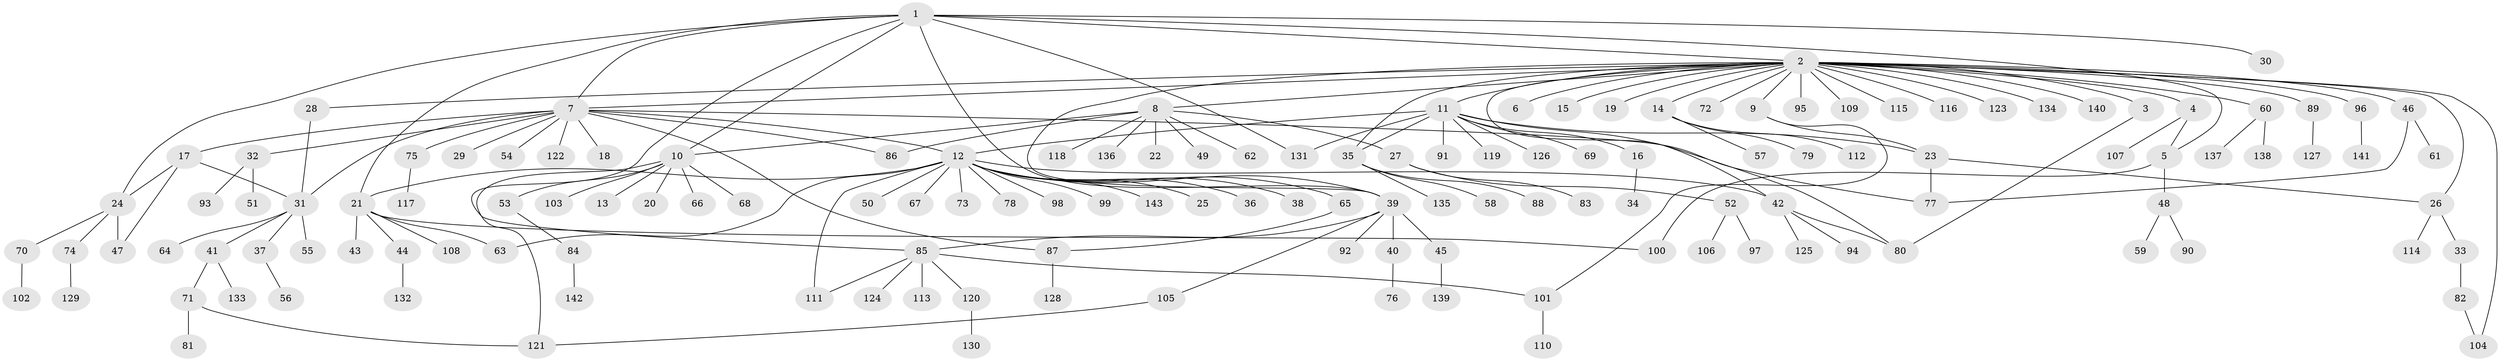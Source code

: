 // coarse degree distribution, {10: 0.01, 33: 0.01, 1: 0.66, 3: 0.11, 4: 0.02, 14: 0.01, 9: 0.02, 16: 0.01, 2: 0.11, 5: 0.02, 7: 0.02}
// Generated by graph-tools (version 1.1) at 2025/18/03/04/25 18:18:20]
// undirected, 143 vertices, 172 edges
graph export_dot {
graph [start="1"]
  node [color=gray90,style=filled];
  1;
  2;
  3;
  4;
  5;
  6;
  7;
  8;
  9;
  10;
  11;
  12;
  13;
  14;
  15;
  16;
  17;
  18;
  19;
  20;
  21;
  22;
  23;
  24;
  25;
  26;
  27;
  28;
  29;
  30;
  31;
  32;
  33;
  34;
  35;
  36;
  37;
  38;
  39;
  40;
  41;
  42;
  43;
  44;
  45;
  46;
  47;
  48;
  49;
  50;
  51;
  52;
  53;
  54;
  55;
  56;
  57;
  58;
  59;
  60;
  61;
  62;
  63;
  64;
  65;
  66;
  67;
  68;
  69;
  70;
  71;
  72;
  73;
  74;
  75;
  76;
  77;
  78;
  79;
  80;
  81;
  82;
  83;
  84;
  85;
  86;
  87;
  88;
  89;
  90;
  91;
  92;
  93;
  94;
  95;
  96;
  97;
  98;
  99;
  100;
  101;
  102;
  103;
  104;
  105;
  106;
  107;
  108;
  109;
  110;
  111;
  112;
  113;
  114;
  115;
  116;
  117;
  118;
  119;
  120;
  121;
  122;
  123;
  124;
  125;
  126;
  127;
  128;
  129;
  130;
  131;
  132;
  133;
  134;
  135;
  136;
  137;
  138;
  139;
  140;
  141;
  142;
  143;
  1 -- 2;
  1 -- 5;
  1 -- 7;
  1 -- 10;
  1 -- 21;
  1 -- 24;
  1 -- 30;
  1 -- 39;
  1 -- 85;
  1 -- 131;
  2 -- 3;
  2 -- 4;
  2 -- 6;
  2 -- 7;
  2 -- 8;
  2 -- 9;
  2 -- 11;
  2 -- 14;
  2 -- 15;
  2 -- 19;
  2 -- 26;
  2 -- 28;
  2 -- 35;
  2 -- 39;
  2 -- 42;
  2 -- 46;
  2 -- 60;
  2 -- 72;
  2 -- 89;
  2 -- 95;
  2 -- 96;
  2 -- 104;
  2 -- 109;
  2 -- 115;
  2 -- 116;
  2 -- 123;
  2 -- 134;
  2 -- 140;
  3 -- 80;
  4 -- 5;
  4 -- 107;
  5 -- 48;
  5 -- 100;
  7 -- 12;
  7 -- 17;
  7 -- 18;
  7 -- 29;
  7 -- 31;
  7 -- 32;
  7 -- 54;
  7 -- 75;
  7 -- 77;
  7 -- 86;
  7 -- 87;
  7 -- 122;
  8 -- 10;
  8 -- 22;
  8 -- 27;
  8 -- 49;
  8 -- 62;
  8 -- 86;
  8 -- 118;
  8 -- 136;
  9 -- 23;
  9 -- 101;
  10 -- 13;
  10 -- 20;
  10 -- 53;
  10 -- 66;
  10 -- 68;
  10 -- 103;
  10 -- 121;
  11 -- 12;
  11 -- 16;
  11 -- 23;
  11 -- 35;
  11 -- 69;
  11 -- 80;
  11 -- 91;
  11 -- 119;
  11 -- 126;
  11 -- 131;
  12 -- 21;
  12 -- 25;
  12 -- 36;
  12 -- 38;
  12 -- 39;
  12 -- 42;
  12 -- 50;
  12 -- 63;
  12 -- 65;
  12 -- 67;
  12 -- 73;
  12 -- 78;
  12 -- 98;
  12 -- 99;
  12 -- 111;
  12 -- 143;
  14 -- 57;
  14 -- 79;
  14 -- 112;
  16 -- 34;
  17 -- 24;
  17 -- 31;
  17 -- 47;
  21 -- 43;
  21 -- 44;
  21 -- 63;
  21 -- 100;
  21 -- 108;
  23 -- 26;
  23 -- 77;
  24 -- 47;
  24 -- 70;
  24 -- 74;
  26 -- 33;
  26 -- 114;
  27 -- 52;
  27 -- 83;
  28 -- 31;
  31 -- 37;
  31 -- 41;
  31 -- 55;
  31 -- 64;
  32 -- 51;
  32 -- 93;
  33 -- 82;
  35 -- 58;
  35 -- 88;
  35 -- 135;
  37 -- 56;
  39 -- 40;
  39 -- 45;
  39 -- 85;
  39 -- 92;
  39 -- 105;
  40 -- 76;
  41 -- 71;
  41 -- 133;
  42 -- 80;
  42 -- 94;
  42 -- 125;
  44 -- 132;
  45 -- 139;
  46 -- 61;
  46 -- 77;
  48 -- 59;
  48 -- 90;
  52 -- 97;
  52 -- 106;
  53 -- 84;
  60 -- 137;
  60 -- 138;
  65 -- 87;
  70 -- 102;
  71 -- 81;
  71 -- 121;
  74 -- 129;
  75 -- 117;
  82 -- 104;
  84 -- 142;
  85 -- 101;
  85 -- 111;
  85 -- 113;
  85 -- 120;
  85 -- 124;
  87 -- 128;
  89 -- 127;
  96 -- 141;
  101 -- 110;
  105 -- 121;
  120 -- 130;
}
